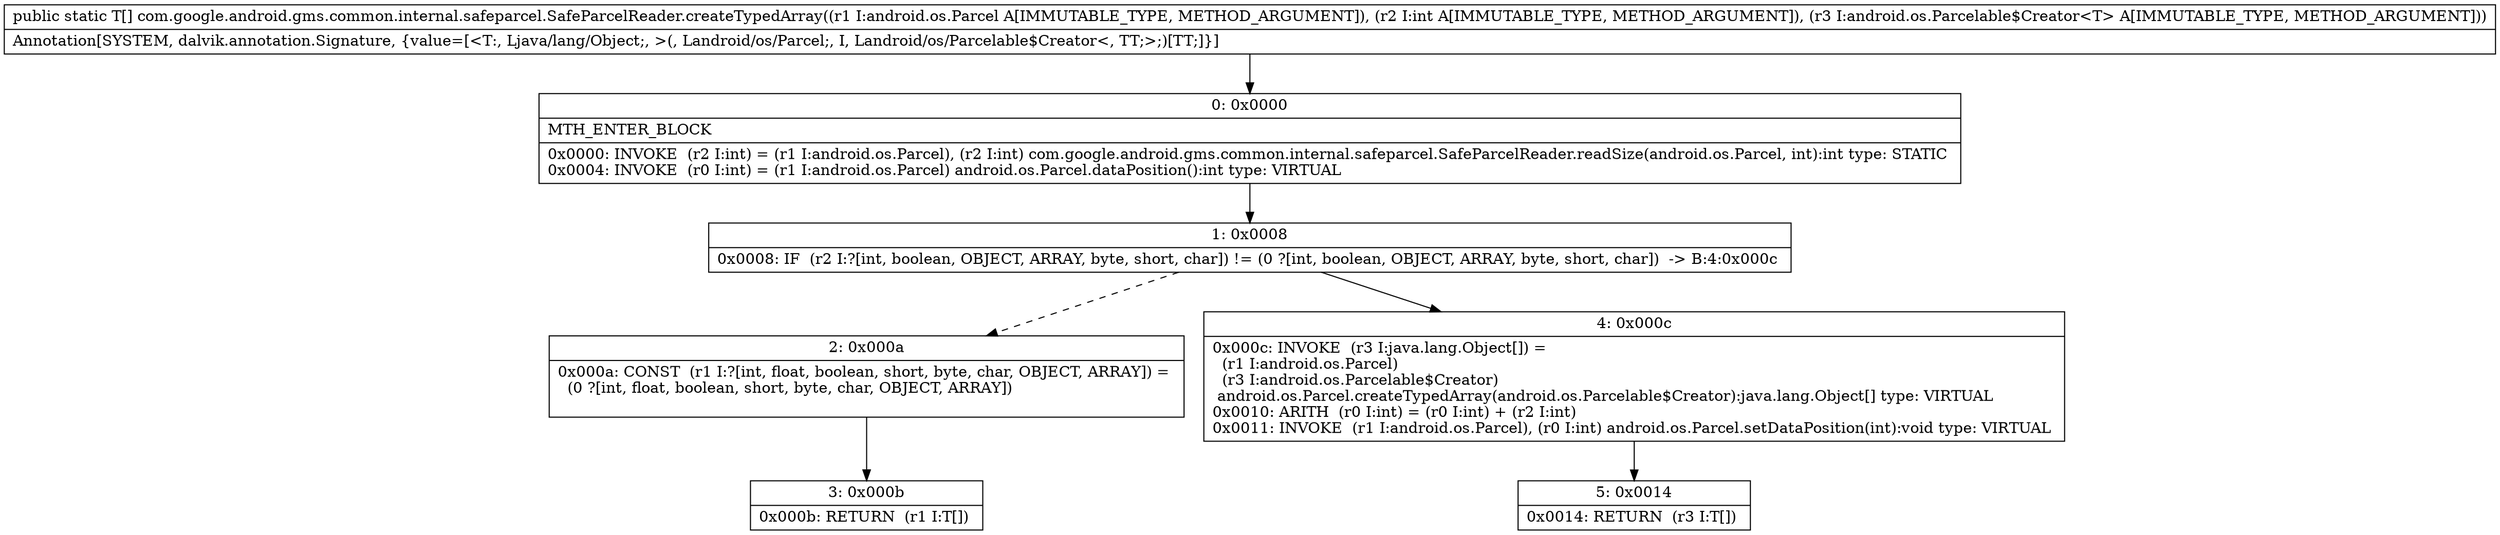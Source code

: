 digraph "CFG forcom.google.android.gms.common.internal.safeparcel.SafeParcelReader.createTypedArray(Landroid\/os\/Parcel;ILandroid\/os\/Parcelable$Creator;)[Ljava\/lang\/Object;" {
Node_0 [shape=record,label="{0\:\ 0x0000|MTH_ENTER_BLOCK\l|0x0000: INVOKE  (r2 I:int) = (r1 I:android.os.Parcel), (r2 I:int) com.google.android.gms.common.internal.safeparcel.SafeParcelReader.readSize(android.os.Parcel, int):int type: STATIC \l0x0004: INVOKE  (r0 I:int) = (r1 I:android.os.Parcel) android.os.Parcel.dataPosition():int type: VIRTUAL \l}"];
Node_1 [shape=record,label="{1\:\ 0x0008|0x0008: IF  (r2 I:?[int, boolean, OBJECT, ARRAY, byte, short, char]) != (0 ?[int, boolean, OBJECT, ARRAY, byte, short, char])  \-\> B:4:0x000c \l}"];
Node_2 [shape=record,label="{2\:\ 0x000a|0x000a: CONST  (r1 I:?[int, float, boolean, short, byte, char, OBJECT, ARRAY]) = \l  (0 ?[int, float, boolean, short, byte, char, OBJECT, ARRAY])\l \l}"];
Node_3 [shape=record,label="{3\:\ 0x000b|0x000b: RETURN  (r1 I:T[]) \l}"];
Node_4 [shape=record,label="{4\:\ 0x000c|0x000c: INVOKE  (r3 I:java.lang.Object[]) = \l  (r1 I:android.os.Parcel)\l  (r3 I:android.os.Parcelable$Creator)\l android.os.Parcel.createTypedArray(android.os.Parcelable$Creator):java.lang.Object[] type: VIRTUAL \l0x0010: ARITH  (r0 I:int) = (r0 I:int) + (r2 I:int) \l0x0011: INVOKE  (r1 I:android.os.Parcel), (r0 I:int) android.os.Parcel.setDataPosition(int):void type: VIRTUAL \l}"];
Node_5 [shape=record,label="{5\:\ 0x0014|0x0014: RETURN  (r3 I:T[]) \l}"];
MethodNode[shape=record,label="{public static T[] com.google.android.gms.common.internal.safeparcel.SafeParcelReader.createTypedArray((r1 I:android.os.Parcel A[IMMUTABLE_TYPE, METHOD_ARGUMENT]), (r2 I:int A[IMMUTABLE_TYPE, METHOD_ARGUMENT]), (r3 I:android.os.Parcelable$Creator\<T\> A[IMMUTABLE_TYPE, METHOD_ARGUMENT]))  | Annotation[SYSTEM, dalvik.annotation.Signature, \{value=[\<T:, Ljava\/lang\/Object;, \>(, Landroid\/os\/Parcel;, I, Landroid\/os\/Parcelable$Creator\<, TT;\>;)[TT;]\}]\l}"];
MethodNode -> Node_0;
Node_0 -> Node_1;
Node_1 -> Node_2[style=dashed];
Node_1 -> Node_4;
Node_2 -> Node_3;
Node_4 -> Node_5;
}

